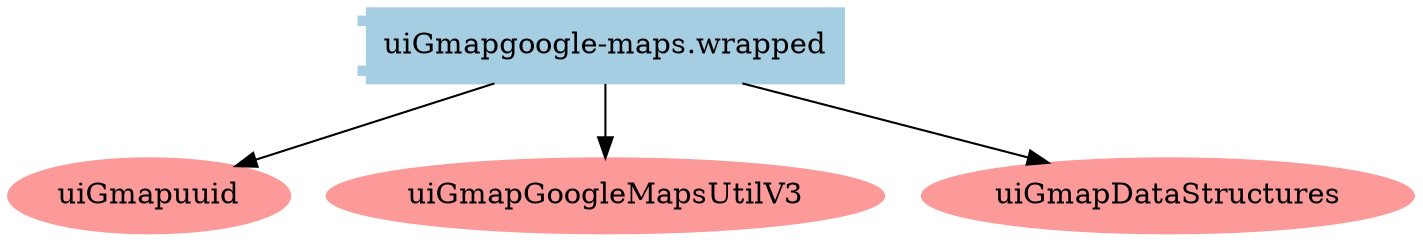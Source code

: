 digraph dependencies {
  node[shape="component",style="filled",colorscheme=paired12]


    node[shape="component"]
    "uiGmapgoogle-maps.wrapped"[label="uiGmapgoogle-maps.wrapped", color=1]

    


    node[shape="ellipse"]
    


    

    
      "uiGmapuuid"[label="uiGmapuuid", color=5]
      "uiGmapgoogle-maps.wrapped" -> "uiGmapuuid"
    
      "uiGmapGoogleMapsUtilV3"[label="uiGmapGoogleMapsUtilV3", color=5]
      "uiGmapgoogle-maps.wrapped" -> "uiGmapGoogleMapsUtilV3"
    
      "uiGmapDataStructures"[label="uiGmapDataStructures", color=5]
      "uiGmapgoogle-maps.wrapped" -> "uiGmapDataStructures"
    

    

    node[shape="cds"]
    

    









    node[shape="ellipse",style="filled", color=9]
    

    


    

    
      
    
      
    
      
    

    

    


}
